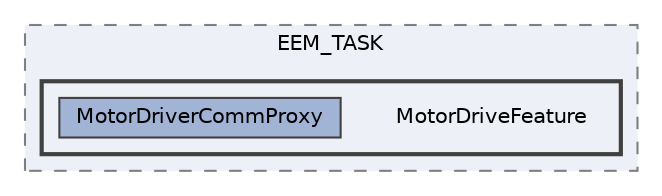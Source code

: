 digraph "EGEMOBİL/EEM_TASK/MotorDriveFeature"
{
 // LATEX_PDF_SIZE
  bgcolor="transparent";
  edge [fontname=Helvetica,fontsize=10,labelfontname=Helvetica,labelfontsize=10];
  node [fontname=Helvetica,fontsize=10,shape=box,height=0.2,width=0.4];
  compound=true
  subgraph clusterdir_90d7243a30b5901e58c6d31fced23e7f {
    graph [ bgcolor="#edf0f7", pencolor="grey50", label="EEM_TASK", fontname=Helvetica,fontsize=10 style="filled,dashed", URL="dir_90d7243a30b5901e58c6d31fced23e7f.html",tooltip=""]
  subgraph clusterdir_1fac82efb7a484bf104c8eeded95e279 {
    graph [ bgcolor="#edf0f7", pencolor="grey25", label="", fontname=Helvetica,fontsize=10 style="filled,bold", URL="dir_1fac82efb7a484bf104c8eeded95e279.html",tooltip=""]
    dir_1fac82efb7a484bf104c8eeded95e279 [shape=plaintext, label="MotorDriveFeature"];
  dir_e6a16a89fd2ed27928d2d7f8f643e223 [label="MotorDriverCommProxy", fillcolor="#a2b4d6", color="grey25", style="filled", URL="dir_e6a16a89fd2ed27928d2d7f8f643e223.html",tooltip=""];
  }
  }
}
